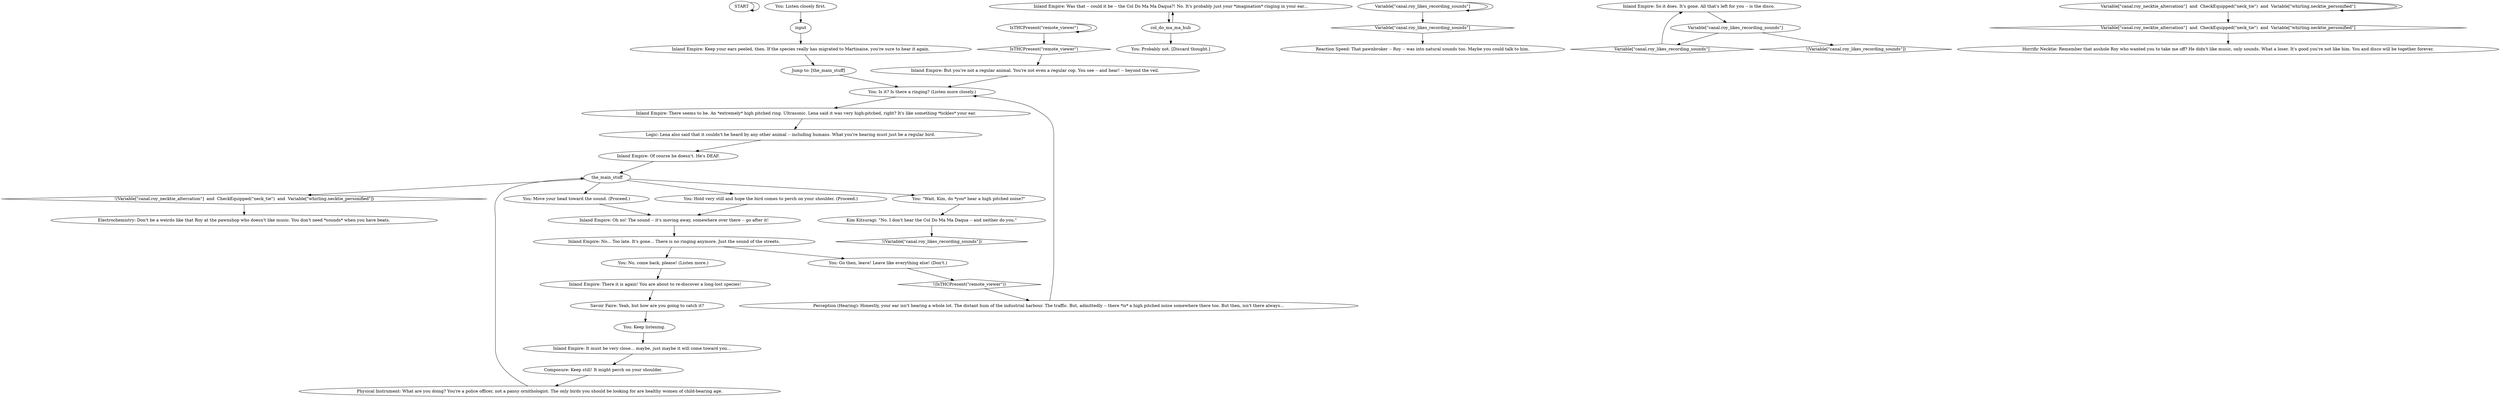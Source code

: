 # PLAZA ORB / col do ma ma daqua afterthought
# Afterthought when Lena has told you about this cryptid.
# ==================================================
digraph G {
	  0 [label="START"];
	  1 [label="input"];
	  2 [label="Inland Empire: There it is again! You are about to re-discover a long-lost species!"];
	  3 [label="Inland Empire: Keep your ears peeled, then. If the species really has migrated to Martinaise, you're sure to hear it again."];
	  4 [label="Inland Empire: Was that -- could it be -- the Col Do Ma Ma Daqua?! No. It's probably just your *imagination* ringing in your ear..."];
	  5 [label="You: Probably not. [Discard thought.]"];
	  6 [label="You: Is it? Is there a ringing? (Listen more closely.)"];
	  7 [label="the_main_stuff"];
	  8 [label="Jump to: [the_main_stuff]"];
	  9 [label="Variable[\"canal.roy_likes_recording_sounds\"]"];
	  10 [label="Variable[\"canal.roy_likes_recording_sounds\"]", shape=diamond];
	  11 [label="!(Variable[\"canal.roy_likes_recording_sounds\"])", shape=diamond];
	  12 [label="Inland Empire: Of course he doesn't. He's DEAF."];
	  13 [label="IsTHCPresent(\"remote_viewer\")"];
	  14 [label="IsTHCPresent(\"remote_viewer\")", shape=diamond];
	  15 [label="!(IsTHCPresent(\"remote_viewer\"))", shape=diamond];
	  16 [label="Inland Empire: So it does. It's gone. All that's left for you -- is the disco."];
	  17 [label="Variable[\"canal.roy_necktie_altercation\"]  and  CheckEquipped(\"neck_tie\")  and  Variable[\"whirling.necktie_personified\"]"];
	  18 [label="Variable[\"canal.roy_necktie_altercation\"]  and  CheckEquipped(\"neck_tie\")  and  Variable[\"whirling.necktie_personified\"]", shape=diamond];
	  19 [label="!(Variable[\"canal.roy_necktie_altercation\"]  and  CheckEquipped(\"neck_tie\")  and  Variable[\"whirling.necktie_personified\"])", shape=diamond];
	  20 [label="You: Listen closely first."];
	  21 [label="col_do_ma_ma_hub"];
	  22 [label="Composure: Keep still! It might perch on your shoulder."];
	  23 [label="Physical Instrument: What are you doing? You're a police officer, not a pansy ornithologist. The only birds you should be looking for are healthy women of child-bearing age."];
	  24 [label="Reaction Speed: That pawnbroker -- Roy -- was into natural sounds too. Maybe you could talk to him."];
	  25 [label="You: \"Wait, Kim, do *you* hear a high pitched noise?\""];
	  26 [label="You: Go then, leave! Leave like everything else! (Don't.)"];
	  27 [label="Inland Empire: There seems to be. An *extremely* high pitched ring. Ultrasonic. Lena said it was very high-pitched, right? It's like something *tickles* your ear."];
	  28 [label="You: Hold very still and hope the bird comes to perch on your shoulder. (Proceed.)"];
	  29 [label="Variable[\"canal.roy_likes_recording_sounds\"]"];
	  30 [label="Variable[\"canal.roy_likes_recording_sounds\"]", shape=diamond];
	  31 [label="!(Variable[\"canal.roy_likes_recording_sounds\"])", shape=diamond];
	  32 [label="Inland Empire: It must be very close... maybe, just maybe it will come toward you..."];
	  33 [label="Electrochemistry: Don't be a weirdo like that Roy at the pawnshop who doesn't like music. You don't need *sounds* when you have beats."];
	  34 [label="Perception (Hearing): Honestly, your ear isn't hearing a whole lot. The distant hum of the industrial harbour. The traffic. But, admittedly -- there *is* a high pitched noise somewhere there too. But then, isn't there always..."];
	  35 [label="Savoir Faire: Yeah, but how are you going to catch it?"];
	  36 [label="Inland Empire: Oh no! The sound -- it's moving away, somewhere over there -- go after it!"];
	  37 [label="Horrific Necktie: Remember that asshole Roy who wanted you to take me off? He didn't like music, only sounds. What a loser. It's good you're not like him. You and disco will be together forever."];
	  38 [label="Kim Kitsuragi: \"No. I don't hear the Col Do Ma Ma Daqua -- and neither do you.\""];
	  39 [label="Inland Empire: But you're not a regular animal. You're not even a regular cop. You see -- and hear! -- beyond the veil."];
	  40 [label="You: Move your head toward the sound. (Proceed.)"];
	  41 [label="Inland Empire: No... Too late. It's gone... There is no ringing anymore. Just the sound of the streets."];
	  42 [label="Logic: Lena also said that it couldn't be heard by any other animal -- including humans. What you're hearing must just be a regular bird."];
	  43 [label="You: Keep listening."];
	  44 [label="You: No, come back, please! (Listen more.)"];
	  0 -> 0
	  1 -> 3
	  2 -> 35
	  3 -> 8
	  4 -> 21
	  6 -> 27
	  7 -> 40
	  7 -> 25
	  7 -> 19
	  7 -> 28
	  8 -> 6
	  9 -> 9
	  9 -> 10
	  10 -> 24
	  12 -> 7
	  13 -> 13
	  13 -> 14
	  14 -> 39
	  15 -> 34
	  16 -> 29
	  17 -> 17
	  17 -> 18
	  18 -> 37
	  19 -> 33
	  20 -> 1
	  21 -> 4
	  21 -> 5
	  22 -> 23
	  23 -> 7
	  25 -> 38
	  26 -> 15
	  27 -> 42
	  28 -> 36
	  29 -> 30
	  29 -> 31
	  30 -> 16
	  32 -> 22
	  34 -> 6
	  35 -> 43
	  36 -> 41
	  38 -> 11
	  39 -> 6
	  40 -> 36
	  41 -> 26
	  41 -> 44
	  42 -> 12
	  43 -> 32
	  44 -> 2
}

